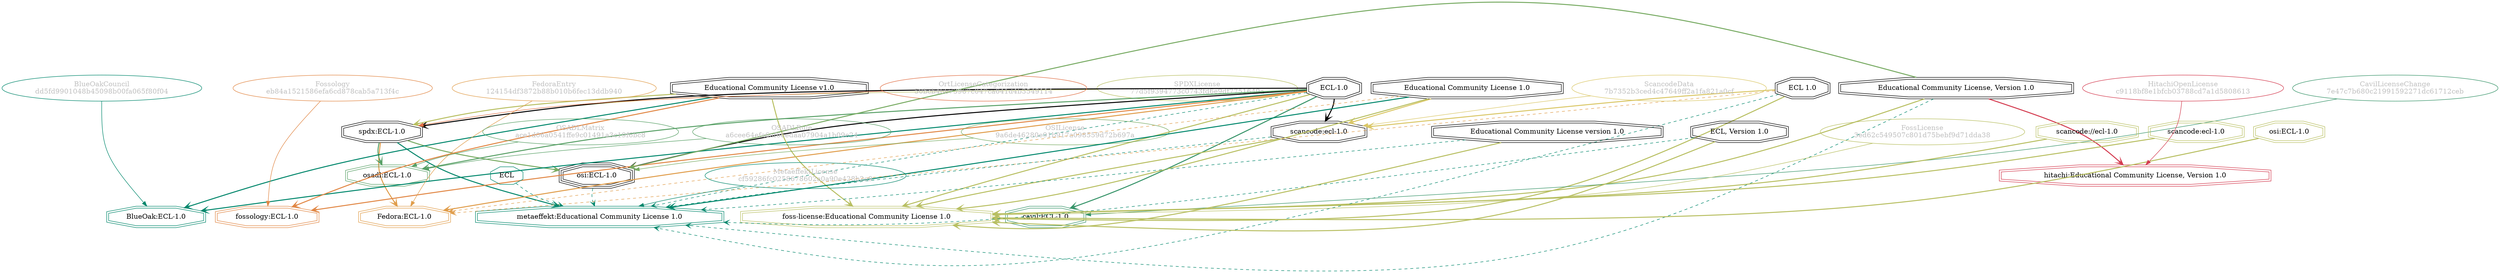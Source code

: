 strict digraph {
    node [shape=box];
    graph [splines=curved];
    1512 [label="SPDXLicense\n77d5f9394773c0743fd6e9df7751649a"
         ,fontcolor=gray
         ,color="#b8bf62"
         ,fillcolor="beige;1"
         ,shape=ellipse];
    1513 [label="spdx:ECL-1.0"
         ,shape=doubleoctagon];
    1514 [label="ECL-1.0"
         ,shape=doubleoctagon];
    1515 [label="Educational Community License v1.0"
         ,shape=doubleoctagon];
    4990 [label="OSILicense\n9a6de46280e91b917a098559d72b697a"
         ,fontcolor=gray
         ,color="#78ab63"
         ,fillcolor="beige;1"
         ,shape=ellipse];
    4991 [label="osi:ECL-1.0"
         ,shape=tripleoctagon];
    4992 [label="Educational Community License, Version 1.0"
         ,shape=doubleoctagon];
    6299 [label="FedoraEntry\n124154df3872b88b010b6fec13ddb940"
         ,fontcolor=gray
         ,color="#e09d4b"
         ,fillcolor="beige;1"
         ,shape=ellipse];
    6300 [label="Fedora:ECL-1.0"
         ,color="#e09d4b"
         ,shape=doubleoctagon];
    6301 [label="Educational Community License 1.0"
         ,shape=doubleoctagon];
    6302 [label="ECL 1.0"
         ,shape=doubleoctagon];
    8667 [label="BlueOakCouncil\ndd5fd9901048b45098b00fa065f80f04"
         ,fontcolor=gray
         ,color="#00876c"
         ,fillcolor="beige;1"
         ,shape=ellipse];
    8668 [label="BlueOak:ECL-1.0"
         ,color="#00876c"
         ,shape=doubleoctagon];
    9528 [label="OSADLRule\na6cee64efa6af66edaa07904a1b09e24"
         ,fontcolor=gray
         ,color="#58a066"
         ,fillcolor="beige;1"
         ,shape=ellipse];
    9529 [label="osadl:ECL-1.0"
         ,color="#58a066"
         ,shape=doubleoctagon];
    9842 [label="OSADLMatrix\nace1d06a0541ffe9c01491a3c19f6bc8"
         ,fontcolor=gray
         ,color="#58a066"
         ,fillcolor="beige;1"
         ,shape=ellipse];
    14861 [label="ScancodeData\n7b7352b3ced4c47649ff2a1fa821a0cf"
          ,fontcolor=gray
          ,color="#dac767"
          ,fillcolor="beige;1"
          ,shape=ellipse];
    14862 [label="scancode:ecl-1.0"
          ,shape=doubleoctagon];
    26072 [label="Fossology\neb84a1521586efa6cd878cab5a713f4c"
          ,fontcolor=gray
          ,color="#e18745"
          ,fillcolor="beige;1"
          ,shape=ellipse];
    26073 [label="fossology:ECL-1.0"
          ,color="#e18745"
          ,shape=doubleoctagon];
    28662 [label="OrtLicenseCategorization\n50bcb46673967c047ca641d4b3549114"
          ,fontcolor=gray
          ,color="#e06f45"
          ,fillcolor="beige;1"
          ,shape=ellipse];
    36752 [label="CavilLicenseChange\n7e47c7b680c21991592271dc61712ceb"
          ,fontcolor=gray
          ,color="#379469"
          ,fillcolor="beige;1"
          ,shape=ellipse];
    36753 [label="cavil:ECL-1.0"
          ,color="#379469"
          ,shape=doubleoctagon];
    41733 [label=ECL
          ,color="#00876c"
          ,shape=octagon];
    41736 [label="MetaeffektLicense\ncf59286fc0258678602a0a90e428b2e9"
          ,fontcolor=gray
          ,color="#00876c"
          ,fillcolor="beige;1"
          ,shape=ellipse];
    41737 [label="metaeffekt:Educational Community License 1.0"
          ,color="#00876c"
          ,shape=doubleoctagon];
    41738 [label="ECL, Version 1.0"
          ,shape=doubleoctagon];
    41739 [label="Educational Community License version 1.0"
          ,shape=doubleoctagon];
    50463 [label="FossLicense\n3ed62c549507c801d75bebf9d71dda38"
          ,fontcolor=gray
          ,color="#b8bf62"
          ,fillcolor="beige;1"
          ,shape=ellipse];
    50464 [label="foss-license:Educational Community License 1.0"
          ,color="#b8bf62"
          ,shape=doubleoctagon];
    50465 [label="scancode://ecl-1.0"
          ,color="#b8bf62"
          ,shape=doubleoctagon];
    50466 [label="scancode:ecl-1.0"
          ,color="#b8bf62"
          ,shape=doubleoctagon];
    50467 [label="osi:ECL-1.0"
          ,color="#b8bf62"
          ,shape=doubleoctagon];
    54119 [label="HitachiOpenLicense\nc9118bf8e1bfcb03788cd7a1d5808613"
          ,fontcolor=gray
          ,color="#d43d51"
          ,fillcolor="beige;1"
          ,shape=ellipse];
    54120 [label="hitachi:Educational Community License, Version 1.0"
          ,color="#d43d51"
          ,shape=doubleoctagon];
    1512 -> 1513 [weight=0.5
                 ,color="#b8bf62"];
    1513 -> 4991 [style=bold
                 ,arrowhead=vee
                 ,weight=0.7
                 ,color="#78ab63"];
    1513 -> 6300 [style=bold
                 ,arrowhead=vee
                 ,weight=0.7
                 ,color="#e09d4b"];
    1513 -> 9529 [style=bold
                 ,arrowhead=vee
                 ,weight=0.7
                 ,color="#58a066"];
    1513 -> 41737 [style=bold
                  ,arrowhead=vee
                  ,weight=0.7
                  ,color="#00876c"];
    1514 -> 1513 [style=bold
                 ,arrowhead=vee
                 ,weight=0.7];
    1514 -> 4991 [style=bold
                 ,arrowhead=vee
                 ,weight=0.7];
    1514 -> 6300 [style=bold
                 ,arrowhead=vee
                 ,weight=0.7
                 ,color="#e09d4b"];
    1514 -> 8668 [style=bold
                 ,arrowhead=vee
                 ,weight=0.7
                 ,color="#00876c"];
    1514 -> 9529 [style=bold
                 ,arrowhead=vee
                 ,weight=0.7
                 ,color="#58a066"];
    1514 -> 14862 [style=bold
                  ,arrowhead=vee
                  ,weight=0.7];
    1514 -> 26073 [style=bold
                  ,arrowhead=vee
                  ,weight=0.7
                  ,color="#e18745"];
    1514 -> 36753 [style=bold
                  ,arrowhead=vee
                  ,weight=0.7
                  ,color="#379469"];
    1514 -> 36753 [style=bold
                  ,arrowhead=vee
                  ,weight=0.7
                  ,color="#379469"];
    1514 -> 41737 [style=dashed
                  ,arrowhead=vee
                  ,weight=0.5
                  ,color="#00876c"];
    1514 -> 50464 [style=bold
                  ,arrowhead=vee
                  ,weight=0.7
                  ,color="#b8bf62"];
    1515 -> 1513 [style=bold
                 ,arrowhead=vee
                 ,weight=0.7
                 ,color="#b8bf62"];
    1515 -> 8668 [style=bold
                 ,arrowhead=vee
                 ,weight=0.7
                 ,color="#00876c"];
    1515 -> 26073 [style=bold
                  ,arrowhead=vee
                  ,weight=0.7
                  ,color="#e18745"];
    1515 -> 50464 [style=bold
                  ,arrowhead=vee
                  ,weight=0.7
                  ,color="#b8bf62"];
    4990 -> 4991 [weight=0.5
                 ,color="#78ab63"];
    4991 -> 41737 [style=dashed
                  ,arrowhead=vee
                  ,weight=0.5
                  ,color="#00876c"];
    4992 -> 4991 [style=bold
                 ,arrowhead=vee
                 ,weight=0.7
                 ,color="#78ab63"];
    4992 -> 41737 [style=dashed
                  ,arrowhead=vee
                  ,weight=0.5
                  ,color="#00876c"];
    4992 -> 50464 [style=bold
                  ,arrowhead=vee
                  ,weight=0.7
                  ,color="#b8bf62"];
    4992 -> 54120 [style=bold
                  ,arrowhead=vee
                  ,weight=0.7
                  ,color="#d43d51"];
    6299 -> 6300 [weight=0.5
                 ,color="#e09d4b"];
    6301 -> 6300 [style=dashed
                 ,arrowhead=vee
                 ,weight=0.5
                 ,color="#e09d4b"];
    6301 -> 14862 [style=bold
                  ,arrowhead=vee
                  ,weight=0.7
                  ,color="#dac767"];
    6301 -> 41737 [style=bold
                  ,arrowhead=vee
                  ,weight=0.7
                  ,color="#00876c"];
    6301 -> 41737 [style=bold
                  ,arrowhead=vee
                  ,weight=0.7
                  ,color="#00876c"];
    6301 -> 50464 [style=bold
                  ,arrowhead=vee
                  ,weight=0.7
                  ,color="#b8bf62"];
    6302 -> 6300 [style=dashed
                 ,arrowhead=vee
                 ,weight=0.5
                 ,color="#e09d4b"];
    6302 -> 14862 [style=bold
                  ,arrowhead=vee
                  ,weight=0.7
                  ,color="#dac767"];
    6302 -> 41737 [style=dashed
                  ,arrowhead=vee
                  ,weight=0.5
                  ,color="#00876c"];
    6302 -> 50464 [style=bold
                  ,arrowhead=vee
                  ,weight=0.7
                  ,color="#b8bf62"];
    8667 -> 8668 [weight=0.5
                 ,color="#00876c"];
    9528 -> 9529 [weight=0.5
                 ,color="#58a066"];
    9842 -> 9529 [weight=0.5
                 ,color="#58a066"];
    14861 -> 14862 [weight=0.5
                   ,color="#dac767"];
    14862 -> 41737 [style=dashed
                   ,arrowhead=vee
                   ,weight=0.5
                   ,color="#00876c"];
    14862 -> 50464 [style=bold
                   ,arrowhead=vee
                   ,weight=0.7
                   ,color="#b8bf62"];
    26072 -> 26073 [weight=0.5
                   ,color="#e18745"];
    28662 -> 1513 [weight=0.5
                  ,color="#e06f45"];
    36752 -> 36753 [weight=0.5
                   ,color="#379469"];
    41733 -> 41737 [style=dashed
                   ,arrowhead=vee
                   ,weight=0.5
                   ,color="#00876c"];
    41736 -> 41737 [weight=0.5
                   ,color="#00876c"];
    41738 -> 41737 [style=dashed
                   ,arrowhead=vee
                   ,weight=0.5
                   ,color="#00876c"];
    41738 -> 50464 [style=bold
                   ,arrowhead=vee
                   ,weight=0.7
                   ,color="#b8bf62"];
    41739 -> 41737 [style=dashed
                   ,arrowhead=vee
                   ,weight=0.5
                   ,color="#00876c"];
    41739 -> 50464 [style=bold
                   ,arrowhead=vee
                   ,weight=0.7
                   ,color="#b8bf62"];
    50463 -> 50464 [weight=0.5
                   ,color="#b8bf62"];
    50465 -> 50464 [style=bold
                   ,arrowhead=vee
                   ,weight=0.7
                   ,color="#b8bf62"];
    50466 -> 50464 [style=bold
                   ,arrowhead=vee
                   ,weight=0.7
                   ,color="#b8bf62"];
    50467 -> 50464 [style=bold
                   ,arrowhead=vee
                   ,weight=0.7
                   ,color="#b8bf62"];
    54119 -> 54120 [weight=0.5
                   ,color="#d43d51"];
}
